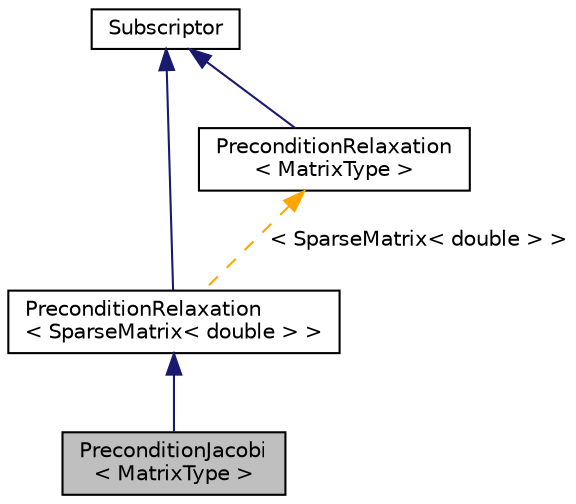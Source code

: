 digraph "PreconditionJacobi&lt; MatrixType &gt;"
{
 // LATEX_PDF_SIZE
  edge [fontname="Helvetica",fontsize="10",labelfontname="Helvetica",labelfontsize="10"];
  node [fontname="Helvetica",fontsize="10",shape=record];
  Node1 [label="PreconditionJacobi\l\< MatrixType \>",height=0.2,width=0.4,color="black", fillcolor="grey75", style="filled", fontcolor="black",tooltip=" "];
  Node2 -> Node1 [dir="back",color="midnightblue",fontsize="10",style="solid",fontname="Helvetica"];
  Node2 [label="PreconditionRelaxation\l\< SparseMatrix\< double \> \>",height=0.2,width=0.4,color="black", fillcolor="white", style="filled",URL="$classPreconditionRelaxation.html",tooltip=" "];
  Node3 -> Node2 [dir="back",color="midnightblue",fontsize="10",style="solid",fontname="Helvetica"];
  Node3 [label="Subscriptor",height=0.2,width=0.4,color="black", fillcolor="white", style="filled",URL="$classSubscriptor.html",tooltip=" "];
  Node4 -> Node2 [dir="back",color="orange",fontsize="10",style="dashed",label=" \< SparseMatrix\< double \> \>" ,fontname="Helvetica"];
  Node4 [label="PreconditionRelaxation\l\< MatrixType \>",height=0.2,width=0.4,color="black", fillcolor="white", style="filled",URL="$classPreconditionRelaxation.html",tooltip=" "];
  Node3 -> Node4 [dir="back",color="midnightblue",fontsize="10",style="solid",fontname="Helvetica"];
}
